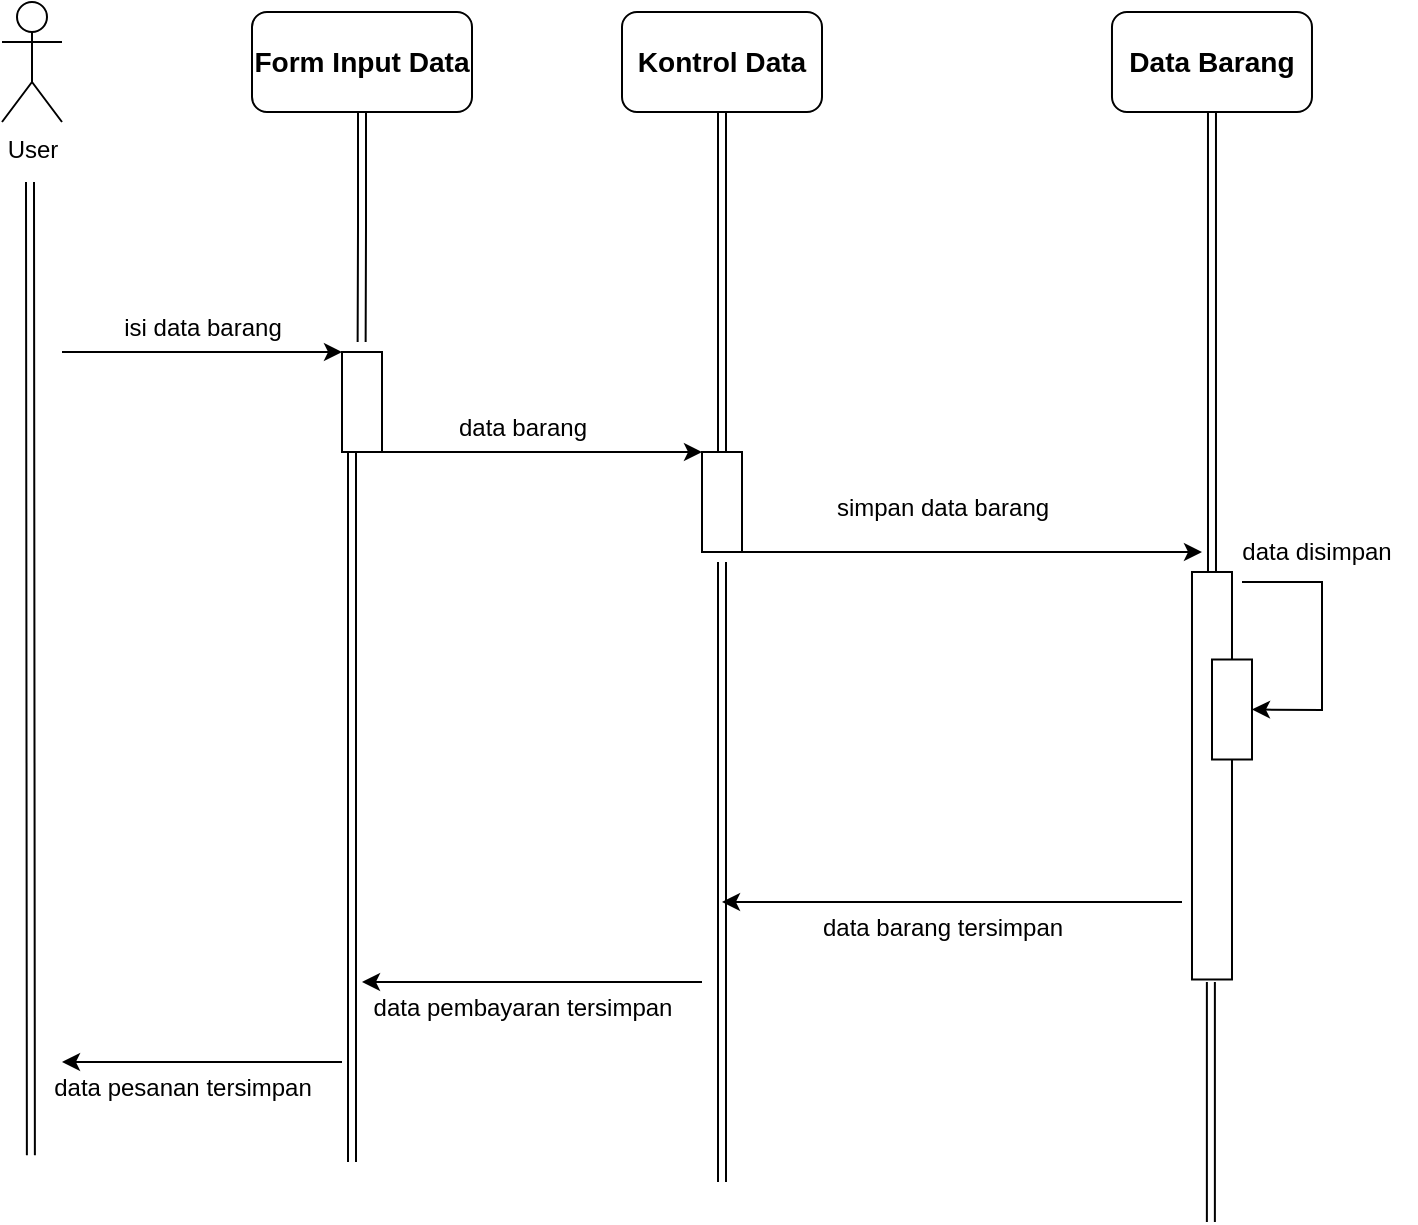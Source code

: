 <mxfile version="24.7.12">
  <diagram name="Halaman-1" id="Joi5g9DzCYAv-B8NaFsd">
    <mxGraphModel dx="1222" dy="698" grid="1" gridSize="10" guides="1" tooltips="1" connect="1" arrows="1" fold="1" page="1" pageScale="1" pageWidth="827" pageHeight="1169" math="0" shadow="0">
      <root>
        <mxCell id="0" />
        <mxCell id="1" parent="0" />
        <mxCell id="mWZaGx3K7q2zJVS7UrSv-22" value="User" style="shape=umlActor;verticalLabelPosition=bottom;verticalAlign=top;html=1;outlineConnect=0;" vertex="1" parent="1">
          <mxGeometry x="100" y="80" width="30" height="60" as="geometry" />
        </mxCell>
        <mxCell id="mWZaGx3K7q2zJVS7UrSv-51" style="edgeStyle=orthogonalEdgeStyle;rounded=0;orthogonalLoop=1;jettySize=auto;html=1;exitX=0.5;exitY=1;exitDx=0;exitDy=0;shape=link;" edge="1" parent="1" source="mWZaGx3K7q2zJVS7UrSv-23">
          <mxGeometry relative="1" as="geometry">
            <mxPoint x="279.818" y="250" as="targetPoint" />
          </mxGeometry>
        </mxCell>
        <mxCell id="mWZaGx3K7q2zJVS7UrSv-23" value="&lt;h3&gt;Form Input Data&lt;/h3&gt;" style="rounded=1;whiteSpace=wrap;html=1;" vertex="1" parent="1">
          <mxGeometry x="225" y="85" width="110" height="50" as="geometry" />
        </mxCell>
        <mxCell id="mWZaGx3K7q2zJVS7UrSv-36" style="edgeStyle=orthogonalEdgeStyle;rounded=0;orthogonalLoop=1;jettySize=auto;html=1;exitX=0.5;exitY=1;exitDx=0;exitDy=0;entryX=1;entryY=0.5;entryDx=0;entryDy=0;shape=link;" edge="1" parent="1" source="mWZaGx3K7q2zJVS7UrSv-24" target="mWZaGx3K7q2zJVS7UrSv-34">
          <mxGeometry relative="1" as="geometry" />
        </mxCell>
        <mxCell id="mWZaGx3K7q2zJVS7UrSv-24" value="&lt;h3&gt;Kontrol Data&lt;/h3&gt;" style="rounded=1;whiteSpace=wrap;html=1;" vertex="1" parent="1">
          <mxGeometry x="410" y="85" width="100" height="50" as="geometry" />
        </mxCell>
        <mxCell id="mWZaGx3K7q2zJVS7UrSv-52" style="edgeStyle=orthogonalEdgeStyle;rounded=0;orthogonalLoop=1;jettySize=auto;html=1;exitX=0.5;exitY=1;exitDx=0;exitDy=0;entryX=1;entryY=0.5;entryDx=0;entryDy=0;shape=link;" edge="1" parent="1" source="mWZaGx3K7q2zJVS7UrSv-26" target="mWZaGx3K7q2zJVS7UrSv-38">
          <mxGeometry relative="1" as="geometry" />
        </mxCell>
        <mxCell id="mWZaGx3K7q2zJVS7UrSv-26" value="&lt;h3&gt;Data Barang&lt;/h3&gt;" style="rounded=1;whiteSpace=wrap;html=1;" vertex="1" parent="1">
          <mxGeometry x="654.99" y="85" width="100" height="50" as="geometry" />
        </mxCell>
        <mxCell id="mWZaGx3K7q2zJVS7UrSv-28" value="" style="shape=link;html=1;rounded=0;" edge="1" parent="1">
          <mxGeometry width="100" relative="1" as="geometry">
            <mxPoint x="114" y="170" as="sourcePoint" />
            <mxPoint x="114.44" y="656.667" as="targetPoint" />
          </mxGeometry>
        </mxCell>
        <mxCell id="mWZaGx3K7q2zJVS7UrSv-32" value="" style="rounded=0;whiteSpace=wrap;html=1;rotation=-90;" vertex="1" parent="1">
          <mxGeometry x="255" y="270" width="50" height="20" as="geometry" />
        </mxCell>
        <mxCell id="mWZaGx3K7q2zJVS7UrSv-34" value="" style="rounded=0;whiteSpace=wrap;html=1;rotation=-90;" vertex="1" parent="1">
          <mxGeometry x="435" y="320" width="50" height="20" as="geometry" />
        </mxCell>
        <mxCell id="mWZaGx3K7q2zJVS7UrSv-37" value="" style="endArrow=classic;html=1;rounded=0;exitX=0;exitY=1;exitDx=0;exitDy=0;entryX=1;entryY=0;entryDx=0;entryDy=0;" edge="1" parent="1" source="mWZaGx3K7q2zJVS7UrSv-32" target="mWZaGx3K7q2zJVS7UrSv-34">
          <mxGeometry width="50" height="50" relative="1" as="geometry">
            <mxPoint x="340" y="330" as="sourcePoint" />
            <mxPoint x="390" y="280" as="targetPoint" />
          </mxGeometry>
        </mxCell>
        <mxCell id="mWZaGx3K7q2zJVS7UrSv-38" value="" style="rounded=0;whiteSpace=wrap;html=1;rotation=-90;" vertex="1" parent="1">
          <mxGeometry x="603.12" y="456.87" width="203.75" height="20" as="geometry" />
        </mxCell>
        <mxCell id="mWZaGx3K7q2zJVS7UrSv-41" value="" style="endArrow=classic;html=1;rounded=0;" edge="1" parent="1">
          <mxGeometry width="50" height="50" relative="1" as="geometry">
            <mxPoint x="470" y="355" as="sourcePoint" />
            <mxPoint x="700" y="355" as="targetPoint" />
          </mxGeometry>
        </mxCell>
        <mxCell id="mWZaGx3K7q2zJVS7UrSv-42" value="" style="rounded=0;whiteSpace=wrap;html=1;rotation=-90;" vertex="1" parent="1">
          <mxGeometry x="690" y="423.75" width="50" height="20" as="geometry" />
        </mxCell>
        <mxCell id="mWZaGx3K7q2zJVS7UrSv-43" value="" style="endArrow=classic;html=1;rounded=0;entryX=0.5;entryY=1;entryDx=0;entryDy=0;" edge="1" parent="1" target="mWZaGx3K7q2zJVS7UrSv-42">
          <mxGeometry width="50" height="50" relative="1" as="geometry">
            <mxPoint x="720" y="370" as="sourcePoint" />
            <mxPoint x="770" y="320" as="targetPoint" />
            <Array as="points">
              <mxPoint x="760" y="370" />
              <mxPoint x="760" y="434" />
            </Array>
          </mxGeometry>
        </mxCell>
        <mxCell id="mWZaGx3K7q2zJVS7UrSv-44" value="" style="shape=link;html=1;rounded=0;" edge="1" parent="1">
          <mxGeometry width="100" relative="1" as="geometry">
            <mxPoint x="704.44" y="570" as="sourcePoint" />
            <mxPoint x="704.44" y="690" as="targetPoint" />
          </mxGeometry>
        </mxCell>
        <mxCell id="mWZaGx3K7q2zJVS7UrSv-45" value="" style="shape=link;html=1;rounded=0;" edge="1" parent="1">
          <mxGeometry width="100" relative="1" as="geometry">
            <mxPoint x="460" y="360" as="sourcePoint" />
            <mxPoint x="460" y="670" as="targetPoint" />
          </mxGeometry>
        </mxCell>
        <mxCell id="mWZaGx3K7q2zJVS7UrSv-46" value="" style="endArrow=classic;html=1;rounded=0;" edge="1" parent="1">
          <mxGeometry width="50" height="50" relative="1" as="geometry">
            <mxPoint x="690" y="530" as="sourcePoint" />
            <mxPoint x="460" y="530" as="targetPoint" />
          </mxGeometry>
        </mxCell>
        <mxCell id="mWZaGx3K7q2zJVS7UrSv-47" value="" style="endArrow=classic;html=1;rounded=0;" edge="1" parent="1">
          <mxGeometry width="50" height="50" relative="1" as="geometry">
            <mxPoint x="450" y="570" as="sourcePoint" />
            <mxPoint x="280" y="570" as="targetPoint" />
          </mxGeometry>
        </mxCell>
        <mxCell id="mWZaGx3K7q2zJVS7UrSv-49" value="" style="shape=link;html=1;rounded=0;exitX=0;exitY=0.25;exitDx=0;exitDy=0;" edge="1" parent="1" source="mWZaGx3K7q2zJVS7UrSv-32">
          <mxGeometry width="100" relative="1" as="geometry">
            <mxPoint x="320" y="410" as="sourcePoint" />
            <mxPoint x="275" y="660" as="targetPoint" />
          </mxGeometry>
        </mxCell>
        <mxCell id="mWZaGx3K7q2zJVS7UrSv-50" value="" style="endArrow=classic;html=1;rounded=0;" edge="1" parent="1">
          <mxGeometry width="50" height="50" relative="1" as="geometry">
            <mxPoint x="270" y="610" as="sourcePoint" />
            <mxPoint x="130" y="610" as="targetPoint" />
          </mxGeometry>
        </mxCell>
        <mxCell id="mWZaGx3K7q2zJVS7UrSv-53" value="" style="endArrow=classic;html=1;rounded=0;entryX=1;entryY=0;entryDx=0;entryDy=0;" edge="1" parent="1" target="mWZaGx3K7q2zJVS7UrSv-32">
          <mxGeometry width="50" height="50" relative="1" as="geometry">
            <mxPoint x="130" y="255" as="sourcePoint" />
            <mxPoint x="190" y="210" as="targetPoint" />
          </mxGeometry>
        </mxCell>
        <mxCell id="mWZaGx3K7q2zJVS7UrSv-54" value="isi data barang" style="text;html=1;align=center;verticalAlign=middle;resizable=0;points=[];autosize=1;strokeColor=none;fillColor=none;" vertex="1" parent="1">
          <mxGeometry x="150" y="228" width="100" height="30" as="geometry" />
        </mxCell>
        <mxCell id="mWZaGx3K7q2zJVS7UrSv-55" value="data barang" style="text;html=1;align=center;verticalAlign=middle;resizable=0;points=[];autosize=1;strokeColor=none;fillColor=none;" vertex="1" parent="1">
          <mxGeometry x="315" y="278" width="90" height="30" as="geometry" />
        </mxCell>
        <mxCell id="mWZaGx3K7q2zJVS7UrSv-57" value="simpan data barang" style="text;html=1;align=center;verticalAlign=middle;resizable=0;points=[];autosize=1;strokeColor=none;fillColor=none;" vertex="1" parent="1">
          <mxGeometry x="505" y="318" width="130" height="30" as="geometry" />
        </mxCell>
        <mxCell id="mWZaGx3K7q2zJVS7UrSv-58" value="data disimpan" style="text;html=1;align=center;verticalAlign=middle;resizable=0;points=[];autosize=1;strokeColor=none;fillColor=none;" vertex="1" parent="1">
          <mxGeometry x="706.87" y="340" width="100" height="30" as="geometry" />
        </mxCell>
        <mxCell id="mWZaGx3K7q2zJVS7UrSv-59" value="data barang tersimpan" style="text;html=1;align=center;verticalAlign=middle;resizable=0;points=[];autosize=1;strokeColor=none;fillColor=none;" vertex="1" parent="1">
          <mxGeometry x="500" y="528" width="140" height="30" as="geometry" />
        </mxCell>
        <mxCell id="mWZaGx3K7q2zJVS7UrSv-60" value="data pembayaran tersimpan" style="text;html=1;align=center;verticalAlign=middle;resizable=0;points=[];autosize=1;strokeColor=none;fillColor=none;" vertex="1" parent="1">
          <mxGeometry x="275" y="568" width="170" height="30" as="geometry" />
        </mxCell>
        <mxCell id="mWZaGx3K7q2zJVS7UrSv-61" value="data pesanan tersimpan" style="text;html=1;align=center;verticalAlign=middle;resizable=0;points=[];autosize=1;strokeColor=none;fillColor=none;" vertex="1" parent="1">
          <mxGeometry x="115" y="608" width="150" height="30" as="geometry" />
        </mxCell>
      </root>
    </mxGraphModel>
  </diagram>
</mxfile>
